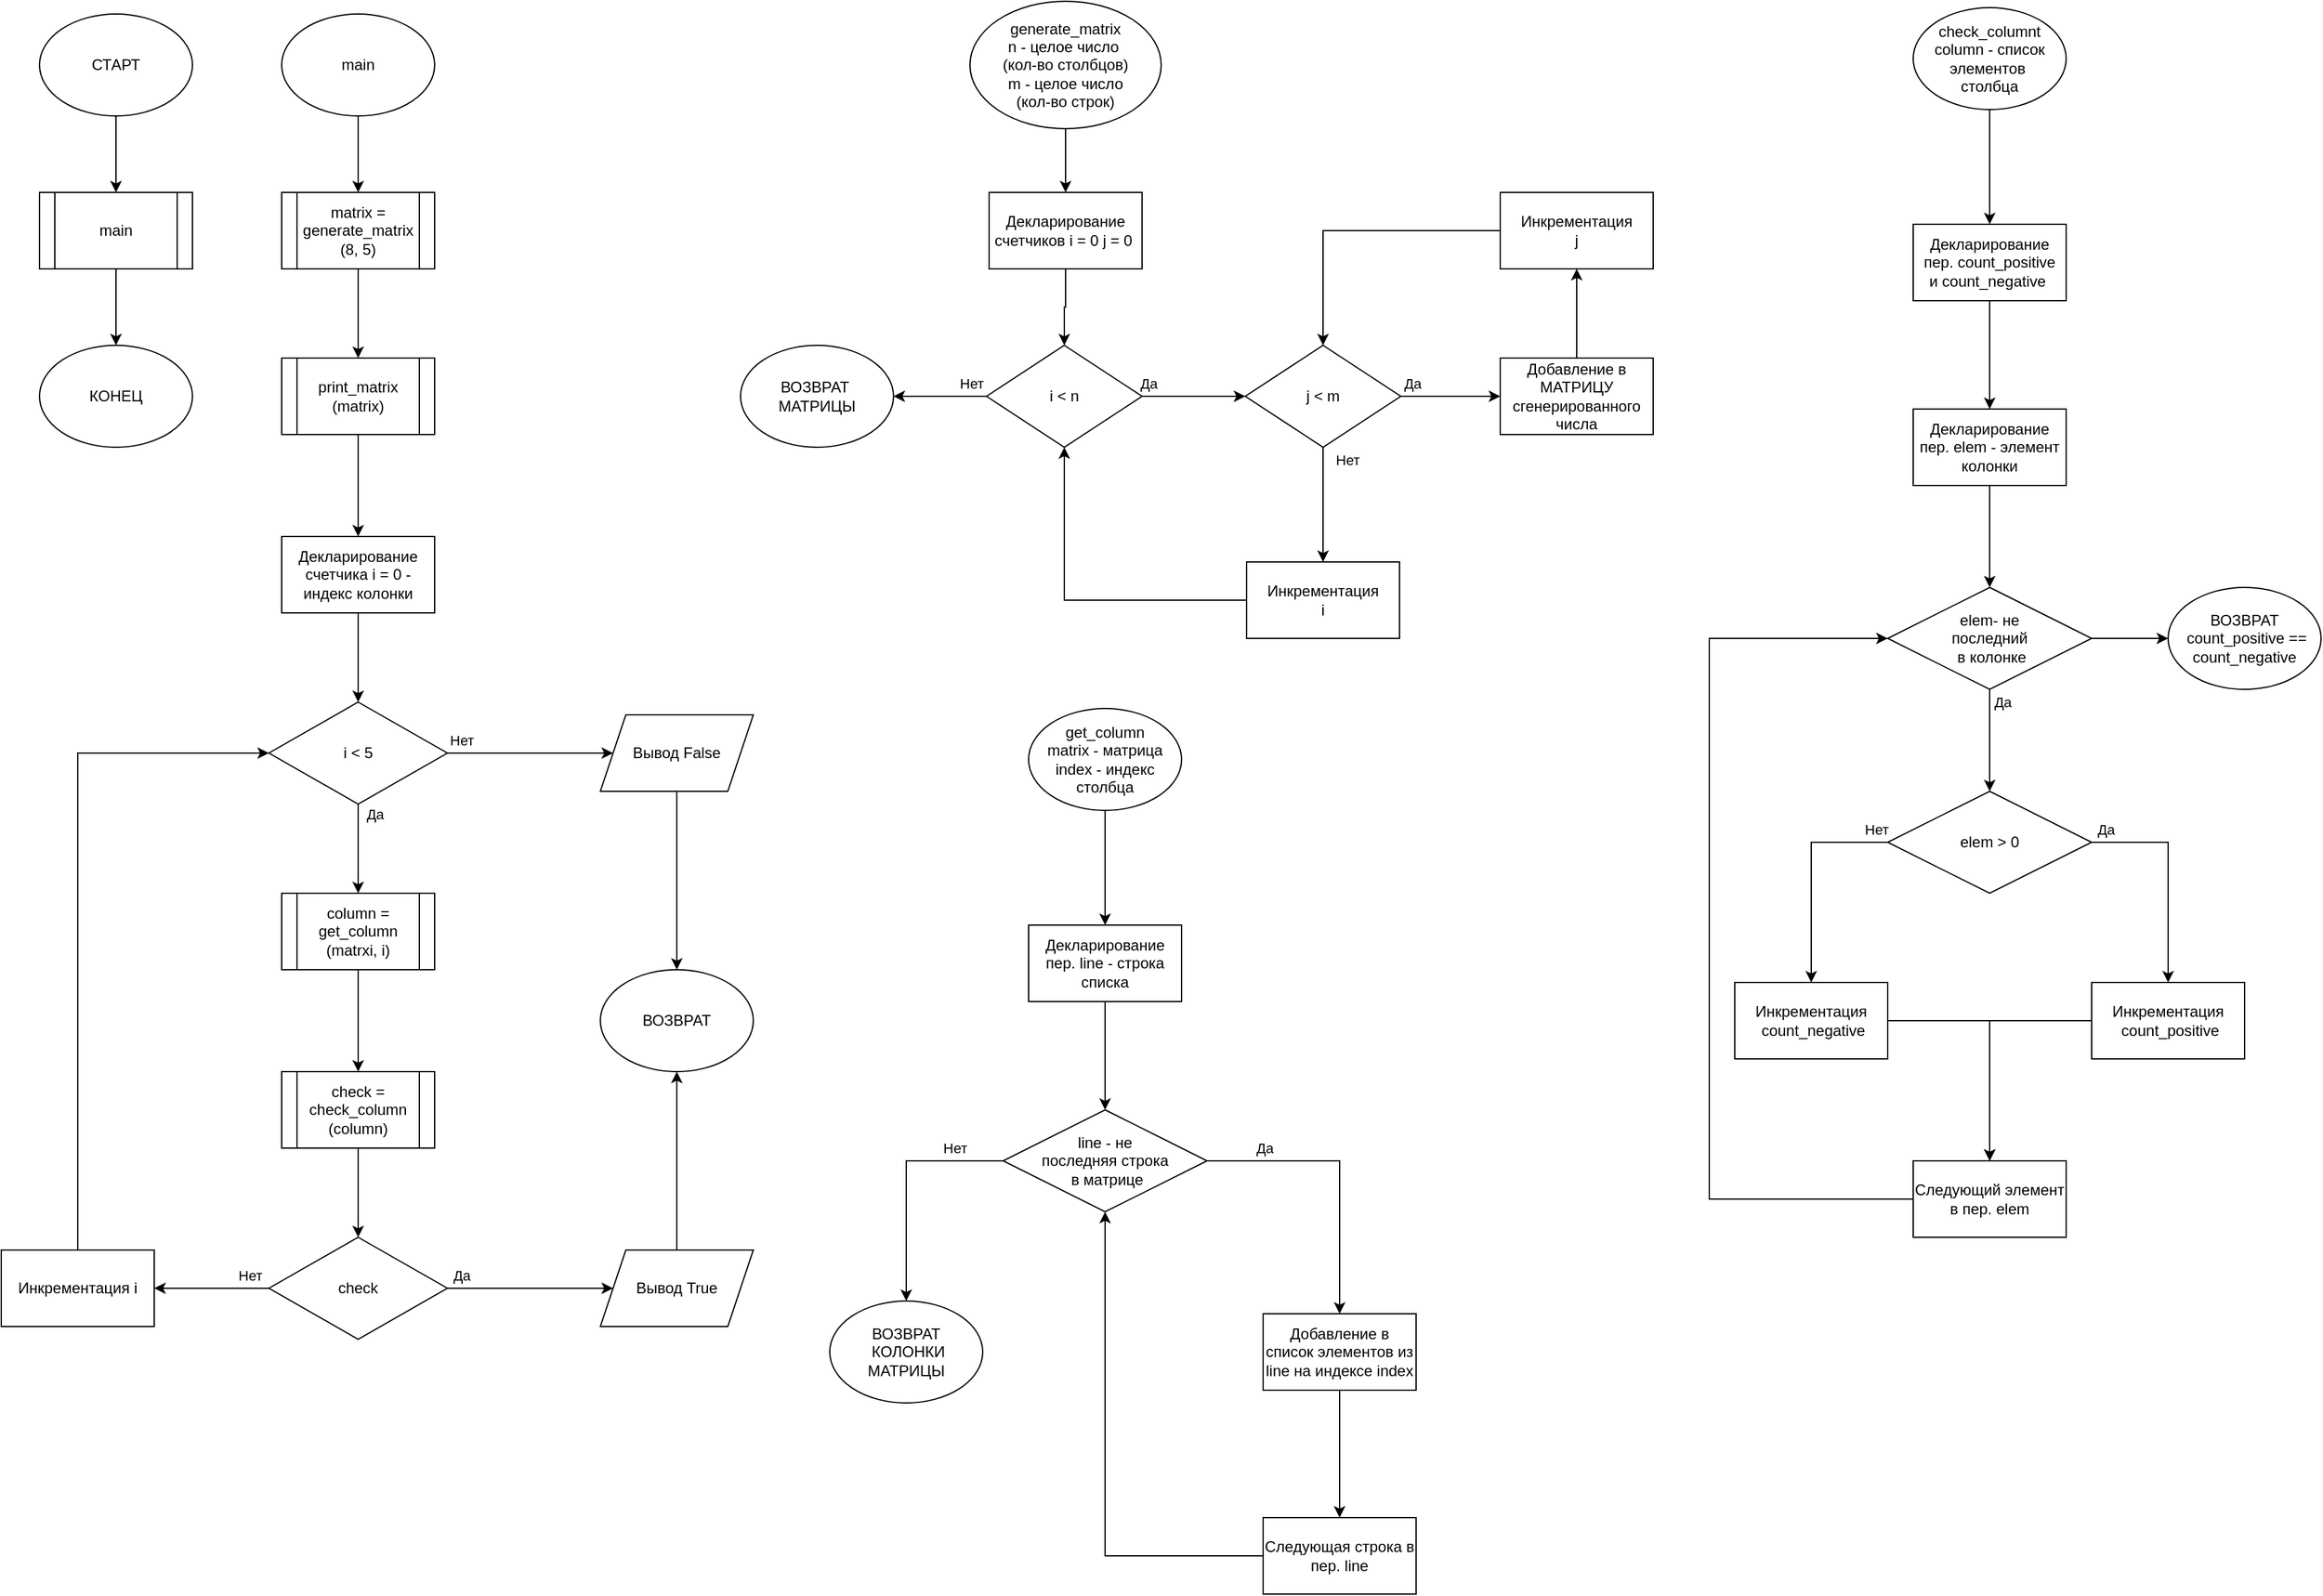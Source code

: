 <mxfile version="24.2.5" type="device">
  <diagram name="Страница — 1" id="ATGhHYmb0qqlPkD4g2EV">
    <mxGraphModel dx="2100" dy="1530" grid="1" gridSize="10" guides="1" tooltips="1" connect="1" arrows="1" fold="1" page="1" pageScale="1" pageWidth="827" pageHeight="1169" math="0" shadow="0">
      <root>
        <mxCell id="0" />
        <mxCell id="1" parent="0" />
        <mxCell id="b2Od7JKqXOgwx_G7KeM6-4" value="" style="edgeStyle=orthogonalEdgeStyle;rounded=0;orthogonalLoop=1;jettySize=auto;html=1;" parent="1" source="b2Od7JKqXOgwx_G7KeM6-1" target="b2Od7JKqXOgwx_G7KeM6-2" edge="1">
          <mxGeometry relative="1" as="geometry" />
        </mxCell>
        <mxCell id="b2Od7JKqXOgwx_G7KeM6-1" value="СТАРТ" style="ellipse;whiteSpace=wrap;html=1;" parent="1" vertex="1">
          <mxGeometry x="40" y="40" width="120" height="80" as="geometry" />
        </mxCell>
        <mxCell id="b2Od7JKqXOgwx_G7KeM6-5" value="" style="edgeStyle=orthogonalEdgeStyle;rounded=0;orthogonalLoop=1;jettySize=auto;html=1;" parent="1" source="b2Od7JKqXOgwx_G7KeM6-2" target="b2Od7JKqXOgwx_G7KeM6-3" edge="1">
          <mxGeometry relative="1" as="geometry" />
        </mxCell>
        <mxCell id="b2Od7JKqXOgwx_G7KeM6-2" value="main" style="shape=process;whiteSpace=wrap;html=1;backgroundOutline=1;" parent="1" vertex="1">
          <mxGeometry x="40" y="180" width="120" height="60" as="geometry" />
        </mxCell>
        <mxCell id="b2Od7JKqXOgwx_G7KeM6-3" value="КОНЕЦ" style="ellipse;whiteSpace=wrap;html=1;" parent="1" vertex="1">
          <mxGeometry x="40" y="300" width="120" height="80" as="geometry" />
        </mxCell>
        <mxCell id="b2Od7JKqXOgwx_G7KeM6-8" value="" style="edgeStyle=orthogonalEdgeStyle;rounded=0;orthogonalLoop=1;jettySize=auto;html=1;" parent="1" source="b2Od7JKqXOgwx_G7KeM6-6" target="b2Od7JKqXOgwx_G7KeM6-7" edge="1">
          <mxGeometry relative="1" as="geometry" />
        </mxCell>
        <mxCell id="b2Od7JKqXOgwx_G7KeM6-6" value="main" style="ellipse;whiteSpace=wrap;html=1;" parent="1" vertex="1">
          <mxGeometry x="230" y="40" width="120" height="80" as="geometry" />
        </mxCell>
        <mxCell id="b2Od7JKqXOgwx_G7KeM6-10" value="" style="edgeStyle=orthogonalEdgeStyle;rounded=0;orthogonalLoop=1;jettySize=auto;html=1;" parent="1" source="b2Od7JKqXOgwx_G7KeM6-7" target="b2Od7JKqXOgwx_G7KeM6-9" edge="1">
          <mxGeometry relative="1" as="geometry" />
        </mxCell>
        <mxCell id="b2Od7JKqXOgwx_G7KeM6-7" value="matrix = generate_matrix&lt;div&gt;(8, 5)&lt;/div&gt;" style="shape=process;whiteSpace=wrap;html=1;backgroundOutline=1;" parent="1" vertex="1">
          <mxGeometry x="230" y="180" width="120" height="60" as="geometry" />
        </mxCell>
        <mxCell id="b2Od7JKqXOgwx_G7KeM6-13" value="" style="edgeStyle=orthogonalEdgeStyle;rounded=0;orthogonalLoop=1;jettySize=auto;html=1;" parent="1" source="b2Od7JKqXOgwx_G7KeM6-9" target="b2Od7JKqXOgwx_G7KeM6-12" edge="1">
          <mxGeometry relative="1" as="geometry" />
        </mxCell>
        <mxCell id="b2Od7JKqXOgwx_G7KeM6-9" value="print_matrix&lt;div&gt;(matrix)&lt;/div&gt;" style="shape=process;whiteSpace=wrap;html=1;backgroundOutline=1;" parent="1" vertex="1">
          <mxGeometry x="230" y="310" width="120" height="60" as="geometry" />
        </mxCell>
        <mxCell id="b2Od7JKqXOgwx_G7KeM6-16" value="" style="edgeStyle=orthogonalEdgeStyle;rounded=0;orthogonalLoop=1;jettySize=auto;html=1;" parent="1" source="b2Od7JKqXOgwx_G7KeM6-12" target="b2Od7JKqXOgwx_G7KeM6-15" edge="1">
          <mxGeometry relative="1" as="geometry" />
        </mxCell>
        <mxCell id="b2Od7JKqXOgwx_G7KeM6-12" value="Декларирование счетчика i = 0 - индекс колонки" style="whiteSpace=wrap;html=1;" parent="1" vertex="1">
          <mxGeometry x="230" y="450" width="120" height="60" as="geometry" />
        </mxCell>
        <mxCell id="b2Od7JKqXOgwx_G7KeM6-19" value="" style="edgeStyle=orthogonalEdgeStyle;rounded=0;orthogonalLoop=1;jettySize=auto;html=1;" parent="1" source="b2Od7JKqXOgwx_G7KeM6-15" target="b2Od7JKqXOgwx_G7KeM6-18" edge="1">
          <mxGeometry relative="1" as="geometry" />
        </mxCell>
        <mxCell id="b2Od7JKqXOgwx_G7KeM6-34" value="Да" style="edgeLabel;html=1;align=center;verticalAlign=middle;resizable=0;points=[];" parent="b2Od7JKqXOgwx_G7KeM6-19" vertex="1" connectable="0">
          <mxGeometry x="-0.661" y="2" relative="1" as="geometry">
            <mxPoint x="11" y="-4" as="offset" />
          </mxGeometry>
        </mxCell>
        <mxCell id="b2Od7JKqXOgwx_G7KeM6-37" style="edgeStyle=orthogonalEdgeStyle;rounded=0;orthogonalLoop=1;jettySize=auto;html=1;entryX=0;entryY=0.5;entryDx=0;entryDy=0;" parent="1" source="b2Od7JKqXOgwx_G7KeM6-15" target="b2Od7JKqXOgwx_G7KeM6-36" edge="1">
          <mxGeometry relative="1" as="geometry" />
        </mxCell>
        <mxCell id="b2Od7JKqXOgwx_G7KeM6-38" value="Нет" style="edgeLabel;html=1;align=center;verticalAlign=middle;resizable=0;points=[];" parent="b2Od7JKqXOgwx_G7KeM6-37" vertex="1" connectable="0">
          <mxGeometry x="-0.835" y="-1" relative="1" as="geometry">
            <mxPoint y="-11" as="offset" />
          </mxGeometry>
        </mxCell>
        <mxCell id="b2Od7JKqXOgwx_G7KeM6-15" value="i &amp;lt; 5" style="rhombus;whiteSpace=wrap;html=1;" parent="1" vertex="1">
          <mxGeometry x="220" y="580" width="140" height="80" as="geometry" />
        </mxCell>
        <mxCell id="b2Od7JKqXOgwx_G7KeM6-22" value="" style="edgeStyle=orthogonalEdgeStyle;rounded=0;orthogonalLoop=1;jettySize=auto;html=1;" parent="1" source="b2Od7JKqXOgwx_G7KeM6-18" target="b2Od7JKqXOgwx_G7KeM6-21" edge="1">
          <mxGeometry relative="1" as="geometry" />
        </mxCell>
        <mxCell id="b2Od7JKqXOgwx_G7KeM6-18" value="column = get_column&lt;div&gt;(matrxi, i)&lt;/div&gt;" style="shape=process;whiteSpace=wrap;html=1;backgroundOutline=1;" parent="1" vertex="1">
          <mxGeometry x="230" y="730" width="120" height="60" as="geometry" />
        </mxCell>
        <mxCell id="b2Od7JKqXOgwx_G7KeM6-25" value="" style="edgeStyle=orthogonalEdgeStyle;rounded=0;orthogonalLoop=1;jettySize=auto;html=1;" parent="1" source="b2Od7JKqXOgwx_G7KeM6-21" target="b2Od7JKqXOgwx_G7KeM6-24" edge="1">
          <mxGeometry relative="1" as="geometry" />
        </mxCell>
        <mxCell id="b2Od7JKqXOgwx_G7KeM6-21" value="check = check_column&lt;div&gt;(column)&lt;/div&gt;" style="shape=process;whiteSpace=wrap;html=1;backgroundOutline=1;" parent="1" vertex="1">
          <mxGeometry x="230" y="870" width="120" height="60" as="geometry" />
        </mxCell>
        <mxCell id="b2Od7JKqXOgwx_G7KeM6-27" style="edgeStyle=orthogonalEdgeStyle;rounded=0;orthogonalLoop=1;jettySize=auto;html=1;entryX=0;entryY=0.5;entryDx=0;entryDy=0;" parent="1" source="b2Od7JKqXOgwx_G7KeM6-24" target="b2Od7JKqXOgwx_G7KeM6-26" edge="1">
          <mxGeometry relative="1" as="geometry" />
        </mxCell>
        <mxCell id="b2Od7JKqXOgwx_G7KeM6-28" value="Да" style="edgeLabel;html=1;align=center;verticalAlign=middle;resizable=0;points=[];" parent="b2Od7JKqXOgwx_G7KeM6-27" vertex="1" connectable="0">
          <mxGeometry x="-0.625" relative="1" as="geometry">
            <mxPoint x="-14" y="-10" as="offset" />
          </mxGeometry>
        </mxCell>
        <mxCell id="b2Od7JKqXOgwx_G7KeM6-30" value="" style="edgeStyle=orthogonalEdgeStyle;rounded=0;orthogonalLoop=1;jettySize=auto;html=1;" parent="1" source="b2Od7JKqXOgwx_G7KeM6-24" target="b2Od7JKqXOgwx_G7KeM6-29" edge="1">
          <mxGeometry relative="1" as="geometry" />
        </mxCell>
        <mxCell id="b2Od7JKqXOgwx_G7KeM6-32" value="Нет" style="edgeLabel;html=1;align=center;verticalAlign=middle;resizable=0;points=[];" parent="b2Od7JKqXOgwx_G7KeM6-30" vertex="1" connectable="0">
          <mxGeometry x="-0.661" y="-2" relative="1" as="geometry">
            <mxPoint y="-8" as="offset" />
          </mxGeometry>
        </mxCell>
        <mxCell id="b2Od7JKqXOgwx_G7KeM6-24" value="check" style="rhombus;whiteSpace=wrap;html=1;" parent="1" vertex="1">
          <mxGeometry x="220" y="1000" width="140" height="80" as="geometry" />
        </mxCell>
        <mxCell id="b2Od7JKqXOgwx_G7KeM6-43" style="edgeStyle=orthogonalEdgeStyle;rounded=0;orthogonalLoop=1;jettySize=auto;html=1;entryX=0.5;entryY=1;entryDx=0;entryDy=0;" parent="1" source="b2Od7JKqXOgwx_G7KeM6-26" target="b2Od7JKqXOgwx_G7KeM6-41" edge="1">
          <mxGeometry relative="1" as="geometry" />
        </mxCell>
        <mxCell id="b2Od7JKqXOgwx_G7KeM6-26" value="Вывод True" style="shape=parallelogram;perimeter=parallelogramPerimeter;whiteSpace=wrap;html=1;fixedSize=1;" parent="1" vertex="1">
          <mxGeometry x="480" y="1010" width="120" height="60" as="geometry" />
        </mxCell>
        <mxCell id="b2Od7JKqXOgwx_G7KeM6-31" style="edgeStyle=orthogonalEdgeStyle;rounded=0;orthogonalLoop=1;jettySize=auto;html=1;" parent="1" source="b2Od7JKqXOgwx_G7KeM6-29" target="b2Od7JKqXOgwx_G7KeM6-15" edge="1">
          <mxGeometry relative="1" as="geometry">
            <Array as="points">
              <mxPoint x="70" y="620" />
            </Array>
          </mxGeometry>
        </mxCell>
        <mxCell id="b2Od7JKqXOgwx_G7KeM6-29" value="Инкрементация i" style="whiteSpace=wrap;html=1;" parent="1" vertex="1">
          <mxGeometry x="10" y="1010" width="120" height="60" as="geometry" />
        </mxCell>
        <mxCell id="b2Od7JKqXOgwx_G7KeM6-42" style="edgeStyle=orthogonalEdgeStyle;rounded=0;orthogonalLoop=1;jettySize=auto;html=1;" parent="1" source="b2Od7JKqXOgwx_G7KeM6-36" target="b2Od7JKqXOgwx_G7KeM6-41" edge="1">
          <mxGeometry relative="1" as="geometry" />
        </mxCell>
        <mxCell id="b2Od7JKqXOgwx_G7KeM6-36" value="Вывод False" style="shape=parallelogram;perimeter=parallelogramPerimeter;whiteSpace=wrap;html=1;fixedSize=1;" parent="1" vertex="1">
          <mxGeometry x="480" y="590" width="120" height="60" as="geometry" />
        </mxCell>
        <mxCell id="b2Od7JKqXOgwx_G7KeM6-41" value="ВОЗВРАТ" style="ellipse;whiteSpace=wrap;html=1;" parent="1" vertex="1">
          <mxGeometry x="480" y="790" width="120" height="80" as="geometry" />
        </mxCell>
        <mxCell id="b2Od7JKqXOgwx_G7KeM6-48" value="" style="edgeStyle=orthogonalEdgeStyle;rounded=0;orthogonalLoop=1;jettySize=auto;html=1;" parent="1" source="b2Od7JKqXOgwx_G7KeM6-44" target="b2Od7JKqXOgwx_G7KeM6-47" edge="1">
          <mxGeometry relative="1" as="geometry" />
        </mxCell>
        <mxCell id="b2Od7JKqXOgwx_G7KeM6-44" value="generate_matrix&lt;div&gt;n - целое число&amp;nbsp;&lt;/div&gt;&lt;div&gt;(кол-во столбцов)&lt;/div&gt;&lt;div&gt;m - целое число&lt;/div&gt;&lt;div&gt;(кол-во строк)&lt;/div&gt;" style="ellipse;whiteSpace=wrap;html=1;" parent="1" vertex="1">
          <mxGeometry x="770" y="30" width="150" height="100" as="geometry" />
        </mxCell>
        <mxCell id="b2Od7JKqXOgwx_G7KeM6-51" value="" style="edgeStyle=orthogonalEdgeStyle;rounded=0;orthogonalLoop=1;jettySize=auto;html=1;" parent="1" source="b2Od7JKqXOgwx_G7KeM6-47" target="b2Od7JKqXOgwx_G7KeM6-50" edge="1">
          <mxGeometry relative="1" as="geometry" />
        </mxCell>
        <mxCell id="b2Od7JKqXOgwx_G7KeM6-47" value="Декларирование счетчиков i = 0 j = 0&amp;nbsp;" style="whiteSpace=wrap;html=1;" parent="1" vertex="1">
          <mxGeometry x="785" y="180" width="120" height="60" as="geometry" />
        </mxCell>
        <mxCell id="b2Od7JKqXOgwx_G7KeM6-54" value="" style="edgeStyle=orthogonalEdgeStyle;rounded=0;orthogonalLoop=1;jettySize=auto;html=1;" parent="1" source="b2Od7JKqXOgwx_G7KeM6-50" target="b2Od7JKqXOgwx_G7KeM6-52" edge="1">
          <mxGeometry relative="1" as="geometry" />
        </mxCell>
        <mxCell id="b2Od7JKqXOgwx_G7KeM6-69" value="Да" style="edgeLabel;html=1;align=center;verticalAlign=middle;resizable=0;points=[];" parent="b2Od7JKqXOgwx_G7KeM6-54" vertex="1" connectable="0">
          <mxGeometry x="-0.644" y="2" relative="1" as="geometry">
            <mxPoint x="-10" y="-8" as="offset" />
          </mxGeometry>
        </mxCell>
        <mxCell id="b2Od7JKqXOgwx_G7KeM6-68" value="" style="edgeStyle=orthogonalEdgeStyle;rounded=0;orthogonalLoop=1;jettySize=auto;html=1;" parent="1" source="b2Od7JKqXOgwx_G7KeM6-50" target="b2Od7JKqXOgwx_G7KeM6-67" edge="1">
          <mxGeometry relative="1" as="geometry" />
        </mxCell>
        <mxCell id="b2Od7JKqXOgwx_G7KeM6-70" value="Нет" style="edgeLabel;html=1;align=center;verticalAlign=middle;resizable=0;points=[];" parent="b2Od7JKqXOgwx_G7KeM6-68" vertex="1" connectable="0">
          <mxGeometry x="-0.357" relative="1" as="geometry">
            <mxPoint x="11" y="-10" as="offset" />
          </mxGeometry>
        </mxCell>
        <mxCell id="b2Od7JKqXOgwx_G7KeM6-50" value="i &amp;lt; n" style="rhombus;whiteSpace=wrap;html=1;" parent="1" vertex="1">
          <mxGeometry x="783" y="300" width="122" height="80" as="geometry" />
        </mxCell>
        <mxCell id="b2Od7JKqXOgwx_G7KeM6-56" value="" style="edgeStyle=orthogonalEdgeStyle;rounded=0;orthogonalLoop=1;jettySize=auto;html=1;" parent="1" source="b2Od7JKqXOgwx_G7KeM6-52" target="b2Od7JKqXOgwx_G7KeM6-55" edge="1">
          <mxGeometry relative="1" as="geometry" />
        </mxCell>
        <mxCell id="b2Od7JKqXOgwx_G7KeM6-64" value="Да" style="edgeLabel;html=1;align=center;verticalAlign=middle;resizable=0;points=[];" parent="b2Od7JKqXOgwx_G7KeM6-56" vertex="1" connectable="0">
          <mxGeometry x="-0.554" y="3" relative="1" as="geometry">
            <mxPoint x="-9" y="-7" as="offset" />
          </mxGeometry>
        </mxCell>
        <mxCell id="b2Od7JKqXOgwx_G7KeM6-59" value="" style="edgeStyle=orthogonalEdgeStyle;rounded=0;orthogonalLoop=1;jettySize=auto;html=1;" parent="1" source="b2Od7JKqXOgwx_G7KeM6-52" target="b2Od7JKqXOgwx_G7KeM6-58" edge="1">
          <mxGeometry relative="1" as="geometry" />
        </mxCell>
        <mxCell id="b2Od7JKqXOgwx_G7KeM6-65" value="Нет" style="edgeLabel;html=1;align=center;verticalAlign=middle;resizable=0;points=[];" parent="b2Od7JKqXOgwx_G7KeM6-59" vertex="1" connectable="0">
          <mxGeometry x="-0.626" y="2" relative="1" as="geometry">
            <mxPoint x="17" y="-7" as="offset" />
          </mxGeometry>
        </mxCell>
        <mxCell id="b2Od7JKqXOgwx_G7KeM6-52" value="j &amp;lt; m" style="rhombus;whiteSpace=wrap;html=1;" parent="1" vertex="1">
          <mxGeometry x="986" y="300" width="122" height="80" as="geometry" />
        </mxCell>
        <mxCell id="b2Od7JKqXOgwx_G7KeM6-62" value="" style="edgeStyle=orthogonalEdgeStyle;rounded=0;orthogonalLoop=1;jettySize=auto;html=1;" parent="1" source="b2Od7JKqXOgwx_G7KeM6-55" target="b2Od7JKqXOgwx_G7KeM6-61" edge="1">
          <mxGeometry relative="1" as="geometry" />
        </mxCell>
        <mxCell id="b2Od7JKqXOgwx_G7KeM6-55" value="Добавление в МАТРИЦУ сгенерированного числа" style="rounded=0;whiteSpace=wrap;html=1;" parent="1" vertex="1">
          <mxGeometry x="1186" y="310" width="120" height="60" as="geometry" />
        </mxCell>
        <mxCell id="b2Od7JKqXOgwx_G7KeM6-66" style="edgeStyle=orthogonalEdgeStyle;rounded=0;orthogonalLoop=1;jettySize=auto;html=1;entryX=0.5;entryY=1;entryDx=0;entryDy=0;" parent="1" source="b2Od7JKqXOgwx_G7KeM6-58" target="b2Od7JKqXOgwx_G7KeM6-50" edge="1">
          <mxGeometry relative="1" as="geometry" />
        </mxCell>
        <mxCell id="b2Od7JKqXOgwx_G7KeM6-58" value="Инкрементация&lt;div&gt;i&lt;/div&gt;" style="whiteSpace=wrap;html=1;" parent="1" vertex="1">
          <mxGeometry x="987" y="470" width="120" height="60" as="geometry" />
        </mxCell>
        <mxCell id="b2Od7JKqXOgwx_G7KeM6-63" style="edgeStyle=orthogonalEdgeStyle;rounded=0;orthogonalLoop=1;jettySize=auto;html=1;entryX=0.5;entryY=0;entryDx=0;entryDy=0;" parent="1" source="b2Od7JKqXOgwx_G7KeM6-61" target="b2Od7JKqXOgwx_G7KeM6-52" edge="1">
          <mxGeometry relative="1" as="geometry" />
        </mxCell>
        <mxCell id="b2Od7JKqXOgwx_G7KeM6-61" value="Инкрементация&lt;div&gt;j&lt;/div&gt;" style="whiteSpace=wrap;html=1;" parent="1" vertex="1">
          <mxGeometry x="1186" y="180" width="120" height="60" as="geometry" />
        </mxCell>
        <mxCell id="b2Od7JKqXOgwx_G7KeM6-67" value="ВОЗВРАТ&amp;nbsp;&lt;div&gt;МАТРИЦЫ&lt;/div&gt;" style="ellipse;whiteSpace=wrap;html=1;" parent="1" vertex="1">
          <mxGeometry x="590" y="300" width="120" height="80" as="geometry" />
        </mxCell>
        <mxCell id="k52A21_Fbog1kQiCHCks-2" value="" style="edgeStyle=orthogonalEdgeStyle;rounded=0;orthogonalLoop=1;jettySize=auto;html=1;" edge="1" parent="1" source="b2Od7JKqXOgwx_G7KeM6-71" target="k52A21_Fbog1kQiCHCks-1">
          <mxGeometry relative="1" as="geometry" />
        </mxCell>
        <mxCell id="b2Od7JKqXOgwx_G7KeM6-71" value="&lt;div&gt;get_column&lt;/div&gt;&lt;div&gt;matrix - матрица&lt;/div&gt;&lt;div&gt;index - индекс столбца&lt;/div&gt;" style="ellipse;whiteSpace=wrap;html=1;" parent="1" vertex="1">
          <mxGeometry x="816" y="585" width="120" height="80" as="geometry" />
        </mxCell>
        <mxCell id="b2Od7JKqXOgwx_G7KeM6-72" value="" style="text;html=1;align=center;verticalAlign=middle;resizable=0;points=[];autosize=1;" parent="1" vertex="1">
          <mxGeometry x="1080" y="621" width="50" height="30" as="geometry" />
        </mxCell>
        <mxCell id="k52A21_Fbog1kQiCHCks-5" value="" style="edgeStyle=orthogonalEdgeStyle;rounded=0;orthogonalLoop=1;jettySize=auto;html=1;" edge="1" parent="1" source="k52A21_Fbog1kQiCHCks-1" target="k52A21_Fbog1kQiCHCks-4">
          <mxGeometry relative="1" as="geometry" />
        </mxCell>
        <mxCell id="k52A21_Fbog1kQiCHCks-1" value="Декларирование пер. line - строка списка" style="whiteSpace=wrap;html=1;" vertex="1" parent="1">
          <mxGeometry x="816" y="755" width="120" height="60" as="geometry" />
        </mxCell>
        <mxCell id="k52A21_Fbog1kQiCHCks-7" style="edgeStyle=orthogonalEdgeStyle;rounded=0;orthogonalLoop=1;jettySize=auto;html=1;" edge="1" parent="1" source="k52A21_Fbog1kQiCHCks-4" target="k52A21_Fbog1kQiCHCks-6">
          <mxGeometry relative="1" as="geometry" />
        </mxCell>
        <mxCell id="k52A21_Fbog1kQiCHCks-8" value="Нет" style="edgeLabel;html=1;align=center;verticalAlign=middle;resizable=0;points=[];" vertex="1" connectable="0" parent="k52A21_Fbog1kQiCHCks-7">
          <mxGeometry x="-0.55" y="3" relative="1" as="geometry">
            <mxPoint x="4" y="-13" as="offset" />
          </mxGeometry>
        </mxCell>
        <mxCell id="k52A21_Fbog1kQiCHCks-10" value="" style="edgeStyle=orthogonalEdgeStyle;rounded=0;orthogonalLoop=1;jettySize=auto;html=1;" edge="1" parent="1" source="k52A21_Fbog1kQiCHCks-4" target="k52A21_Fbog1kQiCHCks-9">
          <mxGeometry relative="1" as="geometry" />
        </mxCell>
        <mxCell id="k52A21_Fbog1kQiCHCks-11" value="Да" style="edgeLabel;html=1;align=center;verticalAlign=middle;resizable=0;points=[];" vertex="1" connectable="0" parent="k52A21_Fbog1kQiCHCks-10">
          <mxGeometry x="-0.567" y="3" relative="1" as="geometry">
            <mxPoint x="-4" y="-7" as="offset" />
          </mxGeometry>
        </mxCell>
        <mxCell id="k52A21_Fbog1kQiCHCks-4" value="line - не&lt;div&gt;последняя строка&lt;div&gt;&amp;nbsp;в матрице&lt;/div&gt;&lt;/div&gt;" style="rhombus;whiteSpace=wrap;html=1;" vertex="1" parent="1">
          <mxGeometry x="796" y="900" width="160" height="80" as="geometry" />
        </mxCell>
        <mxCell id="k52A21_Fbog1kQiCHCks-6" value="&lt;div&gt;ВОЗВРАТ&lt;/div&gt;&lt;div&gt;&amp;nbsp;КОЛОНКИ МАТРИЦЫ&lt;/div&gt;" style="ellipse;whiteSpace=wrap;html=1;" vertex="1" parent="1">
          <mxGeometry x="660" y="1050" width="120" height="80" as="geometry" />
        </mxCell>
        <mxCell id="k52A21_Fbog1kQiCHCks-13" value="" style="edgeStyle=orthogonalEdgeStyle;rounded=0;orthogonalLoop=1;jettySize=auto;html=1;" edge="1" parent="1" source="k52A21_Fbog1kQiCHCks-9" target="k52A21_Fbog1kQiCHCks-12">
          <mxGeometry relative="1" as="geometry" />
        </mxCell>
        <mxCell id="k52A21_Fbog1kQiCHCks-9" value="Добавление в список элементов из line на индексе index" style="rounded=0;whiteSpace=wrap;html=1;" vertex="1" parent="1">
          <mxGeometry x="1000" y="1060" width="120" height="60" as="geometry" />
        </mxCell>
        <mxCell id="k52A21_Fbog1kQiCHCks-14" style="edgeStyle=orthogonalEdgeStyle;rounded=0;orthogonalLoop=1;jettySize=auto;html=1;entryX=0.5;entryY=1;entryDx=0;entryDy=0;" edge="1" parent="1" source="k52A21_Fbog1kQiCHCks-12" target="k52A21_Fbog1kQiCHCks-4">
          <mxGeometry relative="1" as="geometry" />
        </mxCell>
        <mxCell id="k52A21_Fbog1kQiCHCks-12" value="Следующая строка в пер. line" style="whiteSpace=wrap;html=1;rounded=0;" vertex="1" parent="1">
          <mxGeometry x="1000" y="1220" width="120" height="60" as="geometry" />
        </mxCell>
        <mxCell id="k52A21_Fbog1kQiCHCks-17" value="" style="edgeStyle=orthogonalEdgeStyle;rounded=0;orthogonalLoop=1;jettySize=auto;html=1;" edge="1" parent="1" source="k52A21_Fbog1kQiCHCks-15" target="k52A21_Fbog1kQiCHCks-16">
          <mxGeometry relative="1" as="geometry" />
        </mxCell>
        <mxCell id="k52A21_Fbog1kQiCHCks-15" value="check_columnt&lt;div&gt;column - список элементов&amp;nbsp;&lt;/div&gt;&lt;div&gt;столбца&lt;/div&gt;" style="ellipse;whiteSpace=wrap;html=1;" vertex="1" parent="1">
          <mxGeometry x="1510" y="35" width="120" height="80" as="geometry" />
        </mxCell>
        <mxCell id="k52A21_Fbog1kQiCHCks-19" value="" style="edgeStyle=orthogonalEdgeStyle;rounded=0;orthogonalLoop=1;jettySize=auto;html=1;" edge="1" parent="1" source="k52A21_Fbog1kQiCHCks-16" target="k52A21_Fbog1kQiCHCks-18">
          <mxGeometry relative="1" as="geometry" />
        </mxCell>
        <mxCell id="k52A21_Fbog1kQiCHCks-16" value="Декларирование пер. count_positive и&amp;nbsp;count_negative&amp;nbsp;" style="whiteSpace=wrap;html=1;" vertex="1" parent="1">
          <mxGeometry x="1510" y="205" width="120" height="60" as="geometry" />
        </mxCell>
        <mxCell id="k52A21_Fbog1kQiCHCks-34" value="" style="edgeStyle=orthogonalEdgeStyle;rounded=0;orthogonalLoop=1;jettySize=auto;html=1;" edge="1" parent="1" source="k52A21_Fbog1kQiCHCks-18" target="k52A21_Fbog1kQiCHCks-33">
          <mxGeometry relative="1" as="geometry" />
        </mxCell>
        <mxCell id="k52A21_Fbog1kQiCHCks-18" value="Декларирование пер. elem - элемент колонки" style="whiteSpace=wrap;html=1;" vertex="1" parent="1">
          <mxGeometry x="1510" y="350" width="120" height="60" as="geometry" />
        </mxCell>
        <mxCell id="k52A21_Fbog1kQiCHCks-24" style="edgeStyle=orthogonalEdgeStyle;rounded=0;orthogonalLoop=1;jettySize=auto;html=1;entryX=0.5;entryY=0;entryDx=0;entryDy=0;" edge="1" parent="1" source="k52A21_Fbog1kQiCHCks-20" target="k52A21_Fbog1kQiCHCks-22">
          <mxGeometry relative="1" as="geometry">
            <Array as="points">
              <mxPoint x="1430" y="690" />
            </Array>
          </mxGeometry>
        </mxCell>
        <mxCell id="k52A21_Fbog1kQiCHCks-27" value="Нет" style="edgeLabel;html=1;align=center;verticalAlign=middle;resizable=0;points=[];" vertex="1" connectable="0" parent="k52A21_Fbog1kQiCHCks-24">
          <mxGeometry x="-0.747" relative="1" as="geometry">
            <mxPoint x="12" y="-10" as="offset" />
          </mxGeometry>
        </mxCell>
        <mxCell id="k52A21_Fbog1kQiCHCks-25" style="edgeStyle=orthogonalEdgeStyle;rounded=0;orthogonalLoop=1;jettySize=auto;html=1;entryX=0.5;entryY=0;entryDx=0;entryDy=0;" edge="1" parent="1" source="k52A21_Fbog1kQiCHCks-20" target="k52A21_Fbog1kQiCHCks-23">
          <mxGeometry relative="1" as="geometry">
            <Array as="points">
              <mxPoint x="1710" y="690" />
            </Array>
          </mxGeometry>
        </mxCell>
        <mxCell id="k52A21_Fbog1kQiCHCks-26" value="Да" style="edgeLabel;html=1;align=center;verticalAlign=middle;resizable=0;points=[];" vertex="1" connectable="0" parent="k52A21_Fbog1kQiCHCks-25">
          <mxGeometry x="-0.722" y="-2" relative="1" as="geometry">
            <mxPoint x="-13" y="-12" as="offset" />
          </mxGeometry>
        </mxCell>
        <mxCell id="k52A21_Fbog1kQiCHCks-20" value="elem &amp;gt; 0" style="rhombus;whiteSpace=wrap;html=1;" vertex="1" parent="1">
          <mxGeometry x="1490" y="650" width="160" height="80" as="geometry" />
        </mxCell>
        <mxCell id="k52A21_Fbog1kQiCHCks-37" style="edgeStyle=orthogonalEdgeStyle;rounded=0;orthogonalLoop=1;jettySize=auto;html=1;entryX=0.5;entryY=0;entryDx=0;entryDy=0;" edge="1" parent="1" source="k52A21_Fbog1kQiCHCks-22" target="k52A21_Fbog1kQiCHCks-28">
          <mxGeometry relative="1" as="geometry" />
        </mxCell>
        <mxCell id="k52A21_Fbog1kQiCHCks-22" value="Инкрементация&lt;div&gt;&amp;nbsp;count_negative&lt;/div&gt;" style="rounded=0;whiteSpace=wrap;html=1;" vertex="1" parent="1">
          <mxGeometry x="1370" y="800" width="120" height="60" as="geometry" />
        </mxCell>
        <mxCell id="k52A21_Fbog1kQiCHCks-38" style="edgeStyle=orthogonalEdgeStyle;rounded=0;orthogonalLoop=1;jettySize=auto;html=1;entryX=0.5;entryY=0;entryDx=0;entryDy=0;" edge="1" parent="1" source="k52A21_Fbog1kQiCHCks-23" target="k52A21_Fbog1kQiCHCks-28">
          <mxGeometry relative="1" as="geometry" />
        </mxCell>
        <mxCell id="k52A21_Fbog1kQiCHCks-23" value="Инкрементация&lt;div&gt;&amp;nbsp;&lt;span style=&quot;background-color: initial;&quot;&gt;count_positive&lt;/span&gt;&lt;/div&gt;" style="rounded=0;whiteSpace=wrap;html=1;" vertex="1" parent="1">
          <mxGeometry x="1650" y="800" width="120" height="60" as="geometry" />
        </mxCell>
        <mxCell id="k52A21_Fbog1kQiCHCks-36" style="edgeStyle=orthogonalEdgeStyle;rounded=0;orthogonalLoop=1;jettySize=auto;html=1;entryX=0;entryY=0.5;entryDx=0;entryDy=0;" edge="1" parent="1" source="k52A21_Fbog1kQiCHCks-28" target="k52A21_Fbog1kQiCHCks-33">
          <mxGeometry relative="1" as="geometry">
            <Array as="points">
              <mxPoint x="1350" y="970" />
              <mxPoint x="1350" y="530" />
            </Array>
          </mxGeometry>
        </mxCell>
        <mxCell id="k52A21_Fbog1kQiCHCks-28" value="Следующий элемент в пер. elem" style="whiteSpace=wrap;html=1;rounded=0;" vertex="1" parent="1">
          <mxGeometry x="1510" y="940" width="120" height="60" as="geometry" />
        </mxCell>
        <mxCell id="k52A21_Fbog1kQiCHCks-35" value="" style="edgeStyle=orthogonalEdgeStyle;rounded=0;orthogonalLoop=1;jettySize=auto;html=1;" edge="1" parent="1" source="k52A21_Fbog1kQiCHCks-33" target="k52A21_Fbog1kQiCHCks-20">
          <mxGeometry relative="1" as="geometry" />
        </mxCell>
        <mxCell id="k52A21_Fbog1kQiCHCks-39" value="Да" style="edgeLabel;html=1;align=center;verticalAlign=middle;resizable=0;points=[];" vertex="1" connectable="0" parent="k52A21_Fbog1kQiCHCks-35">
          <mxGeometry x="-0.282" y="-4" relative="1" as="geometry">
            <mxPoint x="14" y="-19" as="offset" />
          </mxGeometry>
        </mxCell>
        <mxCell id="k52A21_Fbog1kQiCHCks-41" value="" style="edgeStyle=orthogonalEdgeStyle;rounded=0;orthogonalLoop=1;jettySize=auto;html=1;" edge="1" parent="1" source="k52A21_Fbog1kQiCHCks-33" target="k52A21_Fbog1kQiCHCks-40">
          <mxGeometry relative="1" as="geometry" />
        </mxCell>
        <mxCell id="k52A21_Fbog1kQiCHCks-33" value="elem- не&lt;div&gt;последний&lt;div&gt;&amp;nbsp;в колонке&lt;/div&gt;&lt;/div&gt;" style="rhombus;whiteSpace=wrap;html=1;" vertex="1" parent="1">
          <mxGeometry x="1490" y="490" width="160" height="80" as="geometry" />
        </mxCell>
        <mxCell id="k52A21_Fbog1kQiCHCks-40" value="&lt;div&gt;ВОЗВРАТ&lt;/div&gt;&lt;div&gt;&amp;nbsp;count_positive == count_negative&lt;/div&gt;" style="ellipse;whiteSpace=wrap;html=1;" vertex="1" parent="1">
          <mxGeometry x="1710" y="490" width="120" height="80" as="geometry" />
        </mxCell>
      </root>
    </mxGraphModel>
  </diagram>
</mxfile>
